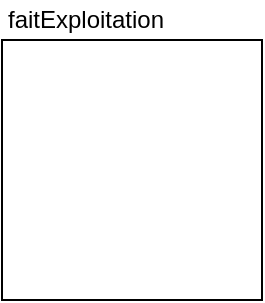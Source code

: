 <mxfile version="12.6.2" type="github">
  <diagram id="G0MqJpi9HQVIHO3GD1oq" name="Page-1">
    <mxGraphModel dx="805" dy="421" grid="1" gridSize="10" guides="1" tooltips="1" connect="1" arrows="1" fold="1" page="1" pageScale="1" pageWidth="827" pageHeight="1169" math="0" shadow="0">
      <root>
        <mxCell id="0"/>
        <mxCell id="1" parent="0"/>
        <mxCell id="ZqlWHP8wBuOTazcMExGQ-1" value="" style="whiteSpace=wrap;html=1;aspect=fixed;" parent="1" vertex="1">
          <mxGeometry x="348" y="280" width="130" height="130" as="geometry"/>
        </mxCell>
        <mxCell id="pAsfDyFJMWefTgQZerc5-1" value="faitExploitation" style="text;html=1;strokeColor=none;fillColor=none;align=center;verticalAlign=middle;whiteSpace=wrap;rounded=0;" vertex="1" parent="1">
          <mxGeometry x="370" y="260" width="40" height="20" as="geometry"/>
        </mxCell>
      </root>
    </mxGraphModel>
  </diagram>
</mxfile>
